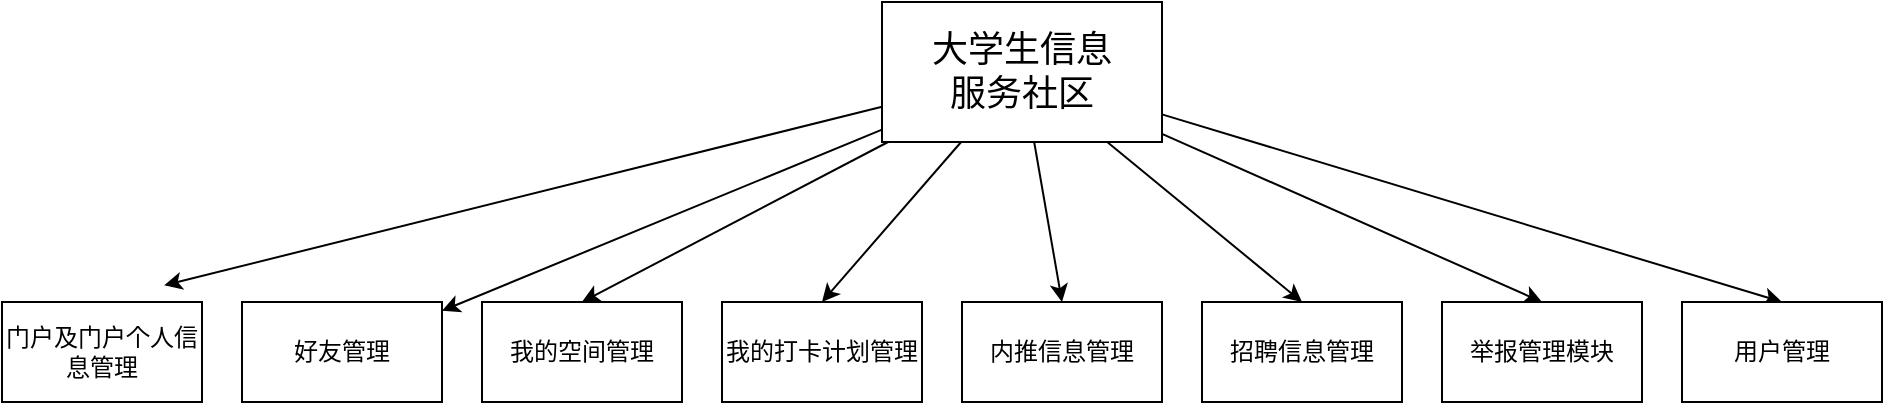 <mxfile version="16.5.6" type="github">
  <diagram id="prtHgNgQTEPvFCAcTncT" name="Page-1">
    <mxGraphModel dx="1221" dy="644" grid="1" gridSize="10" guides="1" tooltips="1" connect="1" arrows="1" fold="1" page="1" pageScale="1" pageWidth="827" pageHeight="1169" math="0" shadow="0">
      <root>
        <mxCell id="0" />
        <mxCell id="1" parent="0" />
        <mxCell id="LcdX-4mPrk4NQtn-vN0U-13" style="rounded=0;orthogonalLoop=1;jettySize=auto;html=1;entryX=0.811;entryY=-0.167;entryDx=0;entryDy=0;entryPerimeter=0;fontSize=12;" edge="1" parent="1" source="LcdX-4mPrk4NQtn-vN0U-1" target="LcdX-4mPrk4NQtn-vN0U-2">
          <mxGeometry relative="1" as="geometry" />
        </mxCell>
        <mxCell id="LcdX-4mPrk4NQtn-vN0U-14" style="rounded=0;orthogonalLoop=1;jettySize=auto;html=1;fontSize=12;" edge="1" parent="1" source="LcdX-4mPrk4NQtn-vN0U-1" target="LcdX-4mPrk4NQtn-vN0U-3">
          <mxGeometry relative="1" as="geometry" />
        </mxCell>
        <mxCell id="LcdX-4mPrk4NQtn-vN0U-15" style="edgeStyle=none;rounded=0;orthogonalLoop=1;jettySize=auto;html=1;entryX=0.5;entryY=0;entryDx=0;entryDy=0;fontSize=12;" edge="1" parent="1" source="LcdX-4mPrk4NQtn-vN0U-1" target="LcdX-4mPrk4NQtn-vN0U-4">
          <mxGeometry relative="1" as="geometry" />
        </mxCell>
        <mxCell id="LcdX-4mPrk4NQtn-vN0U-16" style="edgeStyle=none;rounded=0;orthogonalLoop=1;jettySize=auto;html=1;entryX=0.5;entryY=0;entryDx=0;entryDy=0;fontSize=12;" edge="1" parent="1" source="LcdX-4mPrk4NQtn-vN0U-1" target="LcdX-4mPrk4NQtn-vN0U-5">
          <mxGeometry relative="1" as="geometry" />
        </mxCell>
        <mxCell id="LcdX-4mPrk4NQtn-vN0U-17" style="edgeStyle=none;rounded=0;orthogonalLoop=1;jettySize=auto;html=1;entryX=0.5;entryY=0;entryDx=0;entryDy=0;fontSize=12;" edge="1" parent="1" source="LcdX-4mPrk4NQtn-vN0U-1" target="LcdX-4mPrk4NQtn-vN0U-6">
          <mxGeometry relative="1" as="geometry" />
        </mxCell>
        <mxCell id="LcdX-4mPrk4NQtn-vN0U-18" style="edgeStyle=none;rounded=0;orthogonalLoop=1;jettySize=auto;html=1;entryX=0.5;entryY=0;entryDx=0;entryDy=0;fontSize=12;" edge="1" parent="1" source="LcdX-4mPrk4NQtn-vN0U-1" target="LcdX-4mPrk4NQtn-vN0U-8">
          <mxGeometry relative="1" as="geometry" />
        </mxCell>
        <mxCell id="LcdX-4mPrk4NQtn-vN0U-19" style="edgeStyle=none;rounded=0;orthogonalLoop=1;jettySize=auto;html=1;entryX=0.5;entryY=0;entryDx=0;entryDy=0;fontSize=12;" edge="1" parent="1" source="LcdX-4mPrk4NQtn-vN0U-1" target="LcdX-4mPrk4NQtn-vN0U-9">
          <mxGeometry relative="1" as="geometry" />
        </mxCell>
        <mxCell id="LcdX-4mPrk4NQtn-vN0U-20" style="edgeStyle=none;rounded=0;orthogonalLoop=1;jettySize=auto;html=1;entryX=0.5;entryY=0;entryDx=0;entryDy=0;fontSize=12;" edge="1" parent="1" source="LcdX-4mPrk4NQtn-vN0U-1" target="LcdX-4mPrk4NQtn-vN0U-10">
          <mxGeometry relative="1" as="geometry" />
        </mxCell>
        <mxCell id="LcdX-4mPrk4NQtn-vN0U-1" value="&lt;font style=&quot;font-size: 18px&quot;&gt;大学生信息&lt;br&gt;服务社区&lt;/font&gt;" style="rounded=0;whiteSpace=wrap;html=1;" vertex="1" parent="1">
          <mxGeometry x="490" y="410" width="140" height="70" as="geometry" />
        </mxCell>
        <mxCell id="LcdX-4mPrk4NQtn-vN0U-2" value="&lt;p class=&quot;MsoNormal&quot;&gt;&lt;span&gt;门户&lt;/span&gt;&lt;span&gt;及&lt;/span&gt;&lt;span&gt;门户个人&lt;/span&gt;&lt;span&gt;信息管理&lt;/span&gt;&lt;/p&gt;" style="rounded=0;whiteSpace=wrap;html=1;fontSize=12;" vertex="1" parent="1">
          <mxGeometry x="50" y="560" width="100" height="50" as="geometry" />
        </mxCell>
        <mxCell id="LcdX-4mPrk4NQtn-vN0U-3" value="&lt;span style=&quot;font-size: 12px;&quot;&gt;好友管理&lt;/span&gt;" style="rounded=0;whiteSpace=wrap;html=1;fontSize=12;" vertex="1" parent="1">
          <mxGeometry x="170" y="560" width="100" height="50" as="geometry" />
        </mxCell>
        <mxCell id="LcdX-4mPrk4NQtn-vN0U-4" value="&lt;span style=&quot;font-size: 12px;&quot;&gt;我的空间管理&lt;/span&gt;" style="rounded=0;whiteSpace=wrap;html=1;fontSize=12;" vertex="1" parent="1">
          <mxGeometry x="290" y="560" width="100" height="50" as="geometry" />
        </mxCell>
        <mxCell id="LcdX-4mPrk4NQtn-vN0U-5" value="&lt;span style=&quot;font-size: 12px;&quot;&gt;我的打卡计划管理&lt;/span&gt;" style="rounded=0;whiteSpace=wrap;html=1;fontSize=12;" vertex="1" parent="1">
          <mxGeometry x="410" y="560" width="100" height="50" as="geometry" />
        </mxCell>
        <mxCell id="LcdX-4mPrk4NQtn-vN0U-6" value="&lt;span style=&quot;font-size: 12px;&quot;&gt;内推信息管理&lt;/span&gt;" style="rounded=0;whiteSpace=wrap;html=1;fontSize=12;" vertex="1" parent="1">
          <mxGeometry x="530" y="560" width="100" height="50" as="geometry" />
        </mxCell>
        <mxCell id="LcdX-4mPrk4NQtn-vN0U-8" value="&lt;span style=&quot;font-size: 12px;&quot;&gt;招聘信息管理&lt;/span&gt;" style="rounded=0;whiteSpace=wrap;html=1;fontSize=12;" vertex="1" parent="1">
          <mxGeometry x="650" y="560" width="100" height="50" as="geometry" />
        </mxCell>
        <mxCell id="LcdX-4mPrk4NQtn-vN0U-9" value="&lt;span style=&quot;font-size: 12px;&quot;&gt;举报管理模块&lt;/span&gt;" style="rounded=0;whiteSpace=wrap;html=1;fontSize=12;" vertex="1" parent="1">
          <mxGeometry x="770" y="560" width="100" height="50" as="geometry" />
        </mxCell>
        <mxCell id="LcdX-4mPrk4NQtn-vN0U-10" value="&lt;span style=&quot;font-size: 12px;&quot;&gt;用户管理&lt;/span&gt;" style="rounded=0;whiteSpace=wrap;html=1;fontSize=12;" vertex="1" parent="1">
          <mxGeometry x="890" y="560" width="100" height="50" as="geometry" />
        </mxCell>
      </root>
    </mxGraphModel>
  </diagram>
</mxfile>
